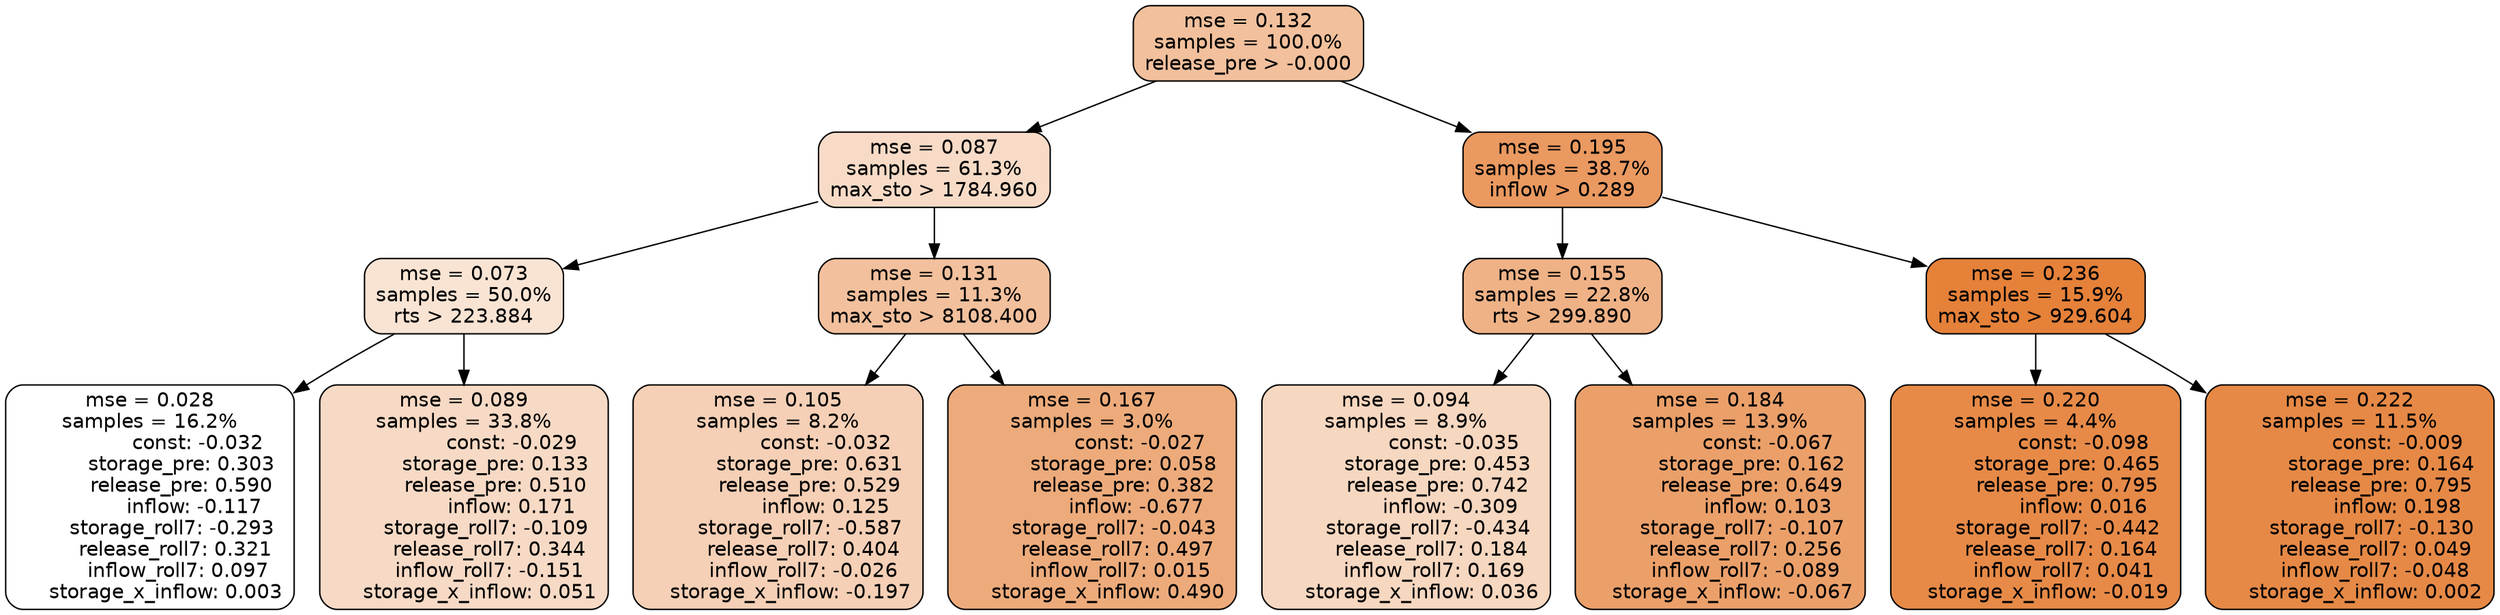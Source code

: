 digraph tree {
node [shape=rectangle, style="filled, rounded", color="black", fontname=helvetica] ;
edge [fontname=helvetica] ;
	"0" [label="mse = 0.132
samples = 100.0%
release_pre > -0.000", fillcolor="#f2c09c"]
	"1" [label="mse = 0.087
samples = 61.3%
max_sto > 1784.960", fillcolor="#f7dbc7"]
	"8" [label="mse = 0.195
samples = 38.7%
inflow > 0.289", fillcolor="#ea9960"]
	"2" [label="mse = 0.073
samples = 50.0%
rts > 223.884", fillcolor="#f9e4d4"]
	"5" [label="mse = 0.131
samples = 11.3%
max_sto > 8108.400", fillcolor="#f2c09d"]
	"9" [label="mse = 0.155
samples = 22.8%
rts > 299.890", fillcolor="#efb286"]
	"12" [label="mse = 0.236
samples = 15.9%
max_sto > 929.604", fillcolor="#e58139"]
	"4" [label="mse = 0.028
samples = 16.2%
               const: -0.032
          storage_pre: 0.303
          release_pre: 0.590
              inflow: -0.117
       storage_roll7: -0.293
        release_roll7: 0.321
         inflow_roll7: 0.097
     storage_x_inflow: 0.003", fillcolor="#ffffff"]
	"3" [label="mse = 0.089
samples = 33.8%
               const: -0.029
          storage_pre: 0.133
          release_pre: 0.510
               inflow: 0.171
       storage_roll7: -0.109
        release_roll7: 0.344
        inflow_roll7: -0.151
     storage_x_inflow: 0.051", fillcolor="#f7dac5"]
	"6" [label="mse = 0.105
samples = 8.2%
               const: -0.032
          storage_pre: 0.631
          release_pre: 0.529
               inflow: 0.125
       storage_roll7: -0.587
        release_roll7: 0.404
        inflow_roll7: -0.026
    storage_x_inflow: -0.197", fillcolor="#f5d0b6"]
	"7" [label="mse = 0.167
samples = 3.0%
               const: -0.027
          storage_pre: 0.058
          release_pre: 0.382
              inflow: -0.677
       storage_roll7: -0.043
        release_roll7: 0.497
         inflow_roll7: 0.015
     storage_x_inflow: 0.490", fillcolor="#edab7b"]
	"11" [label="mse = 0.094
samples = 8.9%
               const: -0.035
          storage_pre: 0.453
          release_pre: 0.742
              inflow: -0.309
       storage_roll7: -0.434
        release_roll7: 0.184
         inflow_roll7: 0.169
     storage_x_inflow: 0.036", fillcolor="#f6d7c0"]
	"10" [label="mse = 0.184
samples = 13.9%
               const: -0.067
          storage_pre: 0.162
          release_pre: 0.649
               inflow: 0.103
       storage_roll7: -0.107
        release_roll7: 0.256
        inflow_roll7: -0.089
    storage_x_inflow: -0.067", fillcolor="#eba06a"]
	"14" [label="mse = 0.220
samples = 4.4%
               const: -0.098
          storage_pre: 0.465
          release_pre: 0.795
               inflow: 0.016
       storage_roll7: -0.442
        release_roll7: 0.164
         inflow_roll7: 0.041
    storage_x_inflow: -0.019", fillcolor="#e78a48"]
	"13" [label="mse = 0.222
samples = 11.5%
               const: -0.009
          storage_pre: 0.164
          release_pre: 0.795
               inflow: 0.198
       storage_roll7: -0.130
        release_roll7: 0.049
        inflow_roll7: -0.048
     storage_x_inflow: 0.002", fillcolor="#e68946"]

	"0" -> "1"
	"0" -> "8"
	"1" -> "2"
	"1" -> "5"
	"8" -> "9"
	"8" -> "12"
	"2" -> "3"
	"2" -> "4"
	"5" -> "6"
	"5" -> "7"
	"9" -> "10"
	"9" -> "11"
	"12" -> "13"
	"12" -> "14"
}